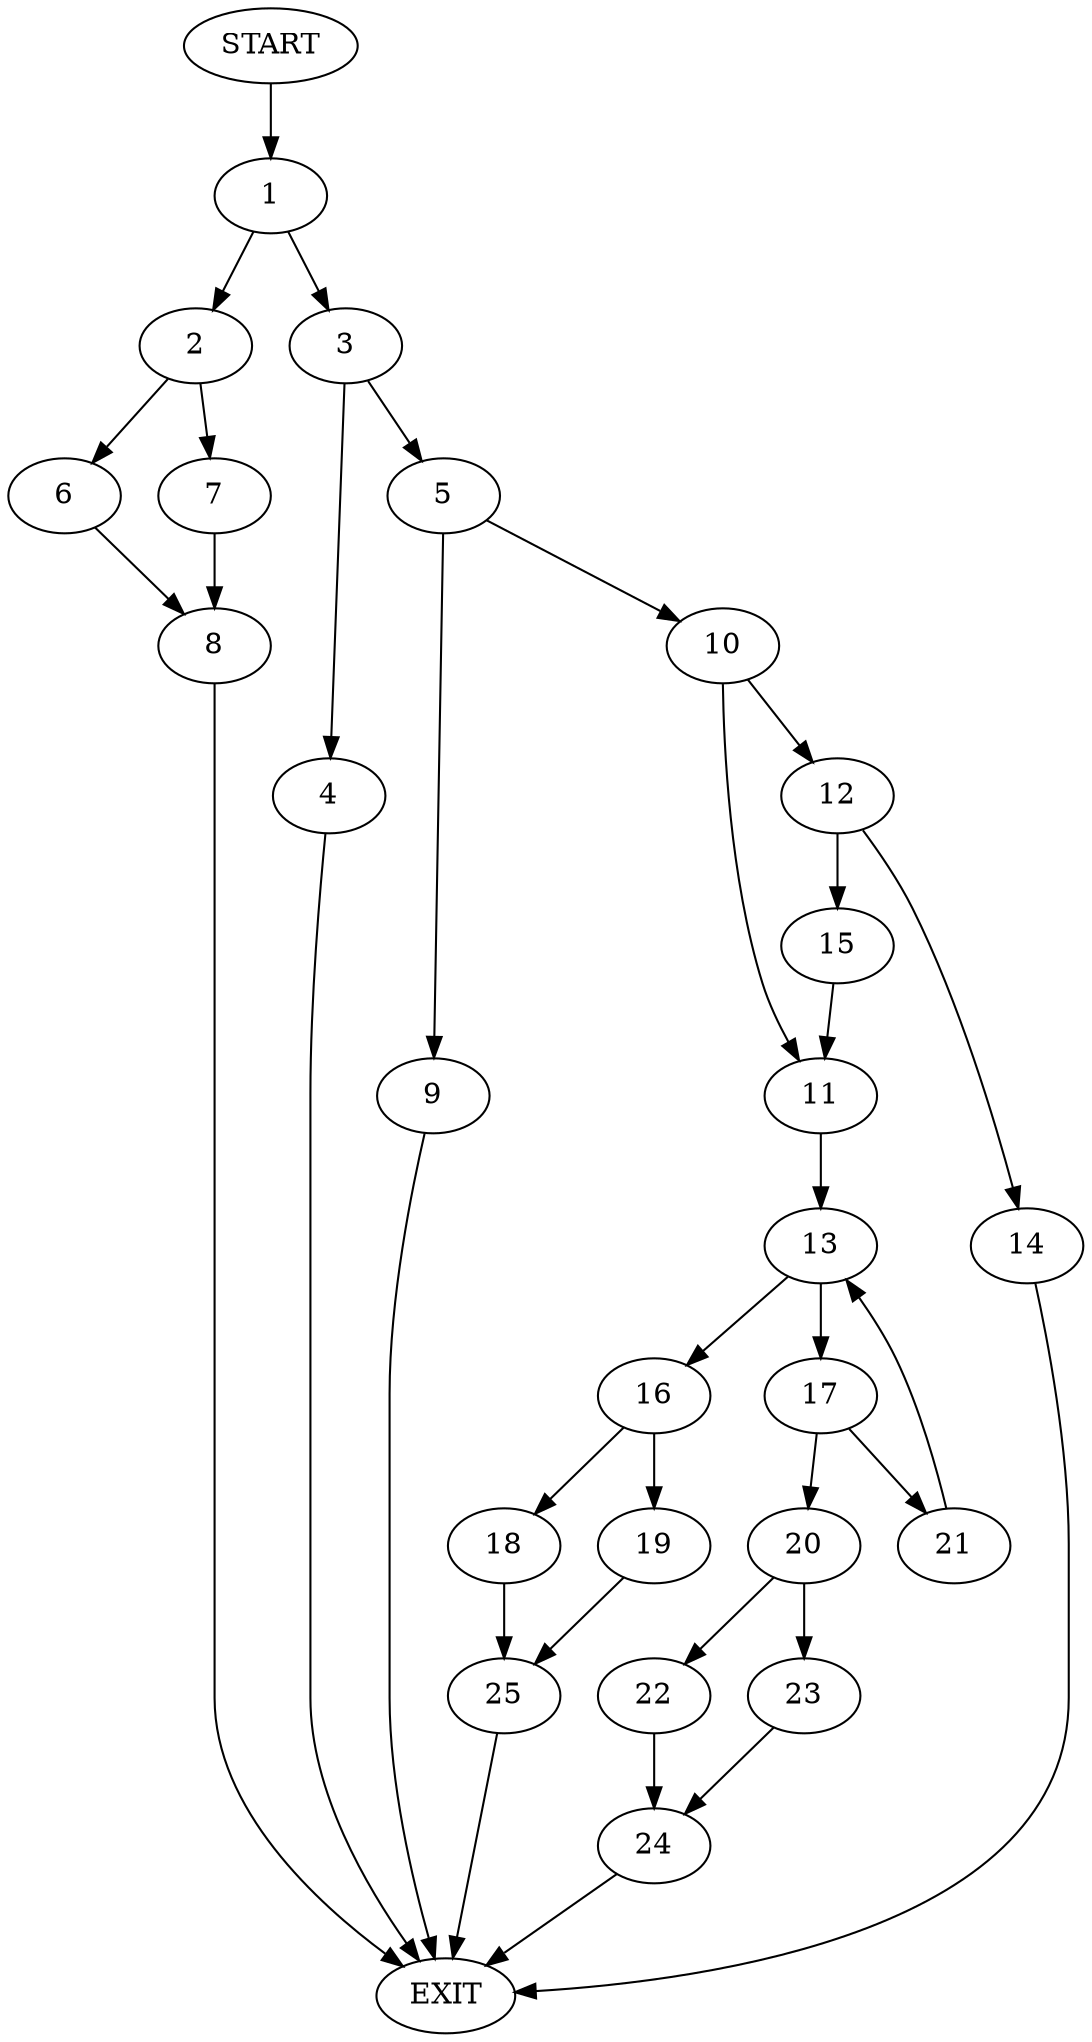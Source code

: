 digraph {
0 [label="START"]
26 [label="EXIT"]
0 -> 1
1 -> 2
1 -> 3
3 -> 4
3 -> 5
2 -> 6
2 -> 7
6 -> 8
7 -> 8
8 -> 26
4 -> 26
5 -> 9
5 -> 10
10 -> 11
10 -> 12
9 -> 26
11 -> 13
12 -> 14
12 -> 15
15 -> 11
14 -> 26
13 -> 16
13 -> 17
16 -> 18
16 -> 19
17 -> 20
17 -> 21
21 -> 13
20 -> 22
20 -> 23
23 -> 24
22 -> 24
24 -> 26
19 -> 25
18 -> 25
25 -> 26
}
